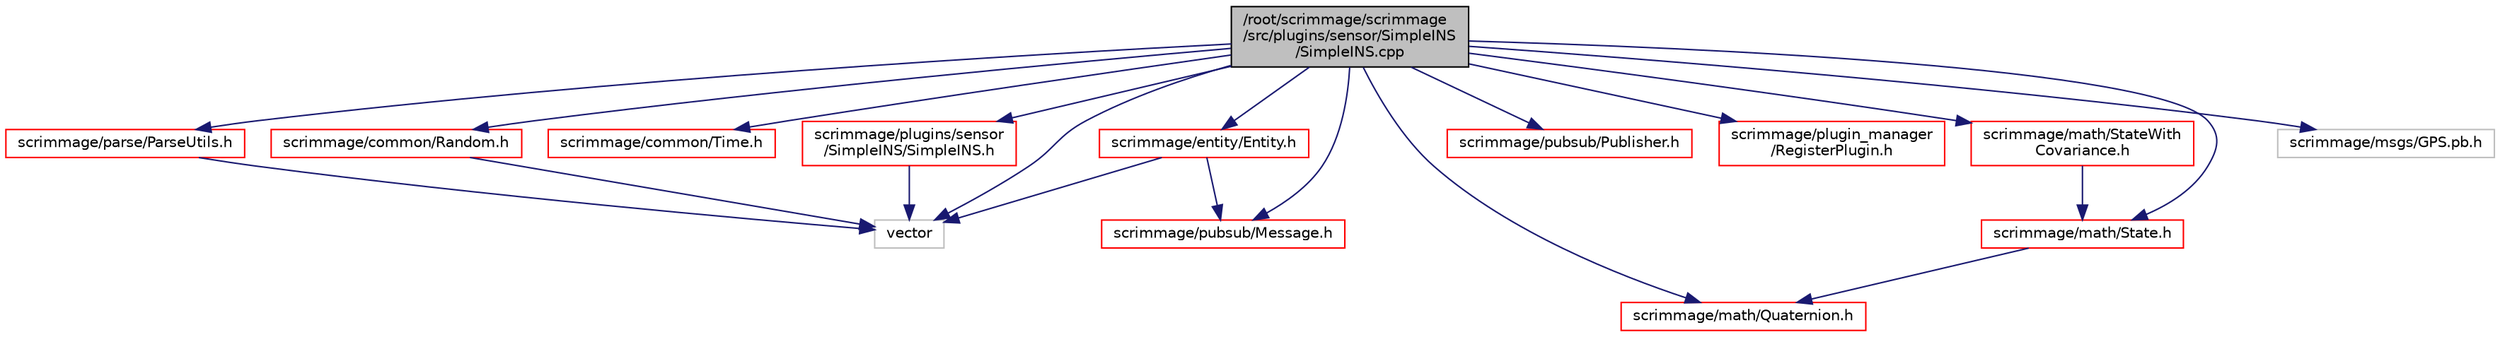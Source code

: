 digraph "/root/scrimmage/scrimmage/src/plugins/sensor/SimpleINS/SimpleINS.cpp"
{
 // LATEX_PDF_SIZE
  edge [fontname="Helvetica",fontsize="10",labelfontname="Helvetica",labelfontsize="10"];
  node [fontname="Helvetica",fontsize="10",shape=record];
  Node1 [label="/root/scrimmage/scrimmage\l/src/plugins/sensor/SimpleINS\l/SimpleINS.cpp",height=0.2,width=0.4,color="black", fillcolor="grey75", style="filled", fontcolor="black",tooltip="Brief file description."];
  Node1 -> Node2 [color="midnightblue",fontsize="10",style="solid",fontname="Helvetica"];
  Node2 [label="scrimmage/common/Random.h",height=0.2,width=0.4,color="red", fillcolor="white", style="filled",URL="$Random_8h.html",tooltip="Brief file description."];
  Node2 -> Node5 [color="midnightblue",fontsize="10",style="solid",fontname="Helvetica"];
  Node5 [label="vector",height=0.2,width=0.4,color="grey75", fillcolor="white", style="filled",tooltip=" "];
  Node1 -> Node6 [color="midnightblue",fontsize="10",style="solid",fontname="Helvetica"];
  Node6 [label="scrimmage/common/Time.h",height=0.2,width=0.4,color="red", fillcolor="white", style="filled",URL="$Time_8h.html",tooltip="Brief file description."];
  Node1 -> Node7 [color="midnightblue",fontsize="10",style="solid",fontname="Helvetica"];
  Node7 [label="scrimmage/entity/Entity.h",height=0.2,width=0.4,color="red", fillcolor="white", style="filled",URL="$Entity_8h.html",tooltip="Brief file description."];
  Node7 -> Node15 [color="midnightblue",fontsize="10",style="solid",fontname="Helvetica"];
  Node15 [label="scrimmage/pubsub/Message.h",height=0.2,width=0.4,color="red", fillcolor="white", style="filled",URL="$Message_8h.html",tooltip="Brief file description."];
  Node7 -> Node5 [color="midnightblue",fontsize="10",style="solid",fontname="Helvetica"];
  Node1 -> Node22 [color="midnightblue",fontsize="10",style="solid",fontname="Helvetica"];
  Node22 [label="scrimmage/math/Quaternion.h",height=0.2,width=0.4,color="red", fillcolor="white", style="filled",URL="$Quaternion_8h.html",tooltip="Brief file description."];
  Node1 -> Node25 [color="midnightblue",fontsize="10",style="solid",fontname="Helvetica"];
  Node25 [label="scrimmage/math/State.h",height=0.2,width=0.4,color="red", fillcolor="white", style="filled",URL="$State_8h.html",tooltip="Brief file description."];
  Node25 -> Node22 [color="midnightblue",fontsize="10",style="solid",fontname="Helvetica"];
  Node1 -> Node27 [color="midnightblue",fontsize="10",style="solid",fontname="Helvetica"];
  Node27 [label="scrimmage/parse/ParseUtils.h",height=0.2,width=0.4,color="red", fillcolor="white", style="filled",URL="$ParseUtils_8h.html",tooltip="Brief file description."];
  Node27 -> Node5 [color="midnightblue",fontsize="10",style="solid",fontname="Helvetica"];
  Node1 -> Node15 [color="midnightblue",fontsize="10",style="solid",fontname="Helvetica"];
  Node1 -> Node28 [color="midnightblue",fontsize="10",style="solid",fontname="Helvetica"];
  Node28 [label="scrimmage/pubsub/Publisher.h",height=0.2,width=0.4,color="red", fillcolor="white", style="filled",URL="$Publisher_8h.html",tooltip="Brief file description."];
  Node1 -> Node33 [color="midnightblue",fontsize="10",style="solid",fontname="Helvetica"];
  Node33 [label="scrimmage/plugin_manager\l/RegisterPlugin.h",height=0.2,width=0.4,color="red", fillcolor="white", style="filled",URL="$RegisterPlugin_8h.html",tooltip="Brief file description."];
  Node1 -> Node34 [color="midnightblue",fontsize="10",style="solid",fontname="Helvetica"];
  Node34 [label="scrimmage/plugins/sensor\l/SimpleINS/SimpleINS.h",height=0.2,width=0.4,color="red", fillcolor="white", style="filled",URL="$SimpleINS_8h.html",tooltip="Brief file description."];
  Node34 -> Node5 [color="midnightblue",fontsize="10",style="solid",fontname="Helvetica"];
  Node1 -> Node49 [color="midnightblue",fontsize="10",style="solid",fontname="Helvetica"];
  Node49 [label="scrimmage/math/StateWith\lCovariance.h",height=0.2,width=0.4,color="red", fillcolor="white", style="filled",URL="$StateWithCovariance_8h.html",tooltip="Brief file description."];
  Node49 -> Node25 [color="midnightblue",fontsize="10",style="solid",fontname="Helvetica"];
  Node1 -> Node50 [color="midnightblue",fontsize="10",style="solid",fontname="Helvetica"];
  Node50 [label="scrimmage/msgs/GPS.pb.h",height=0.2,width=0.4,color="grey75", fillcolor="white", style="filled",tooltip=" "];
  Node1 -> Node5 [color="midnightblue",fontsize="10",style="solid",fontname="Helvetica"];
}
